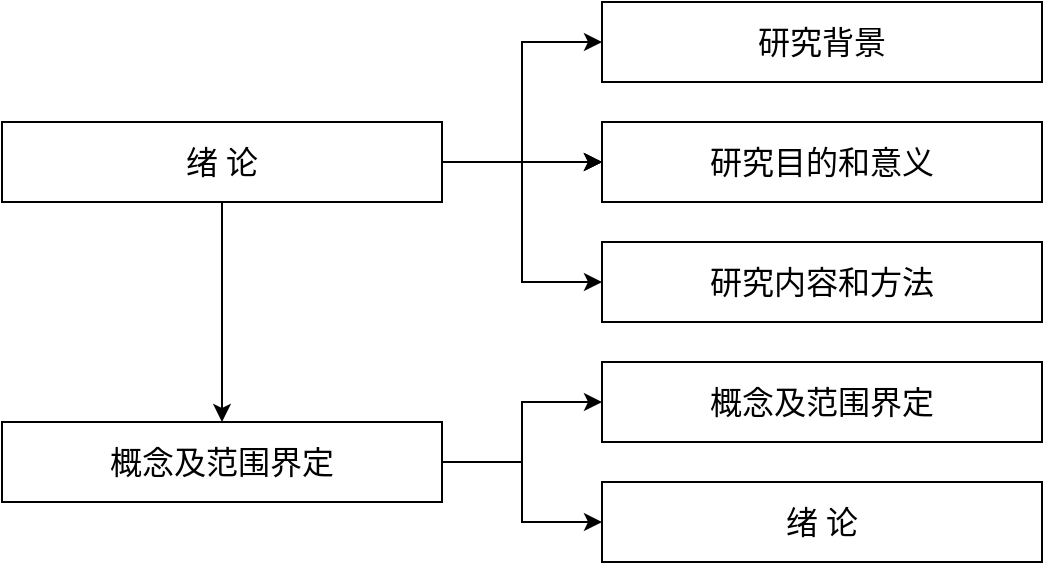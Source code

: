 <mxfile version="26.2.13">
  <diagram name="第 1 页" id="rYIwCMhhl4FwwUg2gOus">
    <mxGraphModel dx="1029" dy="1867" grid="1" gridSize="10" guides="1" tooltips="1" connect="1" arrows="1" fold="1" page="1" pageScale="1" pageWidth="827" pageHeight="1169" math="0" shadow="0">
      <root>
        <mxCell id="0" />
        <mxCell id="1" parent="0" />
        <mxCell id="7UTOj-EjClNs3wNt_q9s-2" value="" style="edgeStyle=orthogonalEdgeStyle;rounded=0;orthogonalLoop=1;jettySize=auto;html=1;" edge="1" parent="1" source="BWnAqa3PNJtd5gbl4KsM-1" target="7UTOj-EjClNs3wNt_q9s-1">
          <mxGeometry relative="1" as="geometry" />
        </mxCell>
        <mxCell id="7UTOj-EjClNs3wNt_q9s-4" value="" style="edgeStyle=orthogonalEdgeStyle;rounded=0;orthogonalLoop=1;jettySize=auto;html=1;" edge="1" parent="1" source="BWnAqa3PNJtd5gbl4KsM-1" target="7UTOj-EjClNs3wNt_q9s-1">
          <mxGeometry relative="1" as="geometry" />
        </mxCell>
        <mxCell id="7UTOj-EjClNs3wNt_q9s-5" value="" style="edgeStyle=orthogonalEdgeStyle;rounded=0;orthogonalLoop=1;jettySize=auto;html=1;" edge="1" parent="1" source="BWnAqa3PNJtd5gbl4KsM-1" target="7UTOj-EjClNs3wNt_q9s-1">
          <mxGeometry relative="1" as="geometry" />
        </mxCell>
        <mxCell id="7UTOj-EjClNs3wNt_q9s-6" style="edgeStyle=orthogonalEdgeStyle;rounded=0;orthogonalLoop=1;jettySize=auto;html=1;exitX=1;exitY=0.5;exitDx=0;exitDy=0;entryX=0;entryY=0.5;entryDx=0;entryDy=0;" edge="1" parent="1" source="BWnAqa3PNJtd5gbl4KsM-1" target="7UTOj-EjClNs3wNt_q9s-7">
          <mxGeometry relative="1" as="geometry">
            <mxPoint x="590" y="-30" as="targetPoint" />
          </mxGeometry>
        </mxCell>
        <mxCell id="7UTOj-EjClNs3wNt_q9s-9" style="edgeStyle=orthogonalEdgeStyle;rounded=0;orthogonalLoop=1;jettySize=auto;html=1;exitX=1;exitY=0.5;exitDx=0;exitDy=0;entryX=0;entryY=0.5;entryDx=0;entryDy=0;" edge="1" parent="1" source="BWnAqa3PNJtd5gbl4KsM-1" target="7UTOj-EjClNs3wNt_q9s-8">
          <mxGeometry relative="1" as="geometry" />
        </mxCell>
        <mxCell id="7UTOj-EjClNs3wNt_q9s-11" value="" style="edgeStyle=orthogonalEdgeStyle;rounded=0;orthogonalLoop=1;jettySize=auto;html=1;" edge="1" parent="1" source="BWnAqa3PNJtd5gbl4KsM-1" target="7UTOj-EjClNs3wNt_q9s-10">
          <mxGeometry relative="1" as="geometry" />
        </mxCell>
        <mxCell id="BWnAqa3PNJtd5gbl4KsM-1" value="&lt;font&gt;绪 论&lt;/font&gt;" style="rounded=0;whiteSpace=wrap;html=1;fontSize=16;fontFamily=宋体-简;align=center;" parent="1" vertex="1">
          <mxGeometry x="340" y="20" width="220" height="40" as="geometry" />
        </mxCell>
        <mxCell id="7UTOj-EjClNs3wNt_q9s-1" value="&lt;font&gt;研究目的和意义&lt;/font&gt;" style="rounded=0;whiteSpace=wrap;html=1;fontSize=16;fontFamily=宋体-简;align=center;" vertex="1" parent="1">
          <mxGeometry x="640" y="20" width="220" height="40" as="geometry" />
        </mxCell>
        <mxCell id="7UTOj-EjClNs3wNt_q9s-7" value="研究背景" style="rounded=0;whiteSpace=wrap;html=1;fontSize=16;fontFamily=宋体-简;align=center;" vertex="1" parent="1">
          <mxGeometry x="640" y="-40" width="220" height="40" as="geometry" />
        </mxCell>
        <mxCell id="7UTOj-EjClNs3wNt_q9s-8" value="&lt;font&gt;研究内容和方法&lt;/font&gt;" style="rounded=0;whiteSpace=wrap;html=1;fontSize=16;fontFamily=宋体-简;align=center;" vertex="1" parent="1">
          <mxGeometry x="640" y="80" width="220" height="40" as="geometry" />
        </mxCell>
        <mxCell id="7UTOj-EjClNs3wNt_q9s-13" value="" style="edgeStyle=orthogonalEdgeStyle;rounded=0;orthogonalLoop=1;jettySize=auto;html=1;" edge="1" parent="1" source="7UTOj-EjClNs3wNt_q9s-10" target="7UTOj-EjClNs3wNt_q9s-12">
          <mxGeometry relative="1" as="geometry" />
        </mxCell>
        <mxCell id="7UTOj-EjClNs3wNt_q9s-15" style="edgeStyle=orthogonalEdgeStyle;rounded=0;orthogonalLoop=1;jettySize=auto;html=1;entryX=0;entryY=0.5;entryDx=0;entryDy=0;" edge="1" parent="1" source="7UTOj-EjClNs3wNt_q9s-10" target="7UTOj-EjClNs3wNt_q9s-14">
          <mxGeometry relative="1" as="geometry" />
        </mxCell>
        <mxCell id="7UTOj-EjClNs3wNt_q9s-10" value="概念及范围界定" style="rounded=0;whiteSpace=wrap;html=1;fontSize=16;fontFamily=宋体-简;align=center;" vertex="1" parent="1">
          <mxGeometry x="340" y="170" width="220" height="40" as="geometry" />
        </mxCell>
        <mxCell id="7UTOj-EjClNs3wNt_q9s-12" value="概念及范围界定" style="rounded=0;whiteSpace=wrap;html=1;fontSize=16;fontFamily=宋体-简;align=center;" vertex="1" parent="1">
          <mxGeometry x="640" y="140" width="220" height="40" as="geometry" />
        </mxCell>
        <mxCell id="7UTOj-EjClNs3wNt_q9s-14" value="&lt;font&gt;绪 论&lt;/font&gt;" style="rounded=0;whiteSpace=wrap;html=1;fontSize=16;fontFamily=宋体-简;align=center;" vertex="1" parent="1">
          <mxGeometry x="640" y="200" width="220" height="40" as="geometry" />
        </mxCell>
      </root>
    </mxGraphModel>
  </diagram>
</mxfile>
